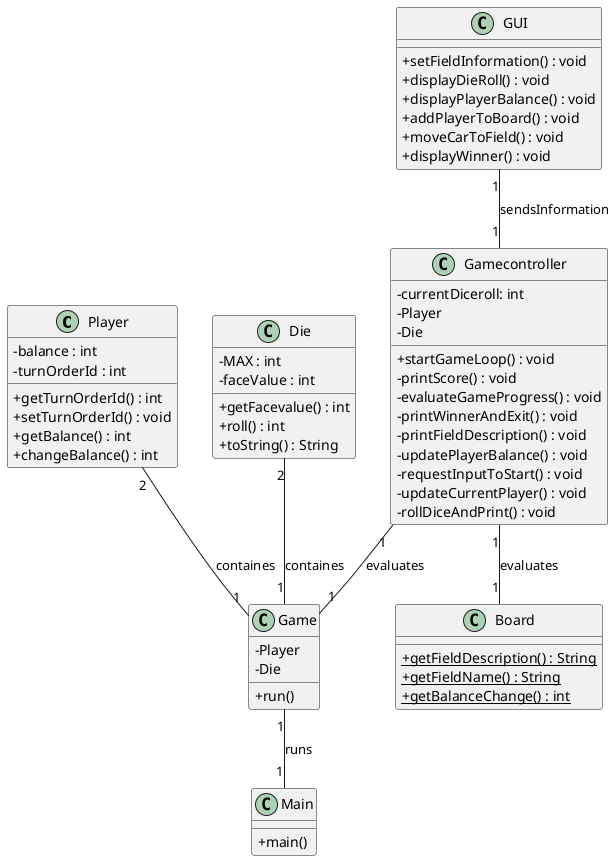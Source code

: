 @startuml
'https://plantuml.com/class-diagram
skinparam classAttributeIconSize 0

class Player{
- balance : int
- turnOrderId : int
+ getTurnOrderId() : int
+ setTurnOrderId() : void
+ getBalance() : int
+ changeBalance() : int
}
class Gamecontroller{
- currentDiceroll: int
- Player
- Die
+ startGameLoop() : void
- printScore() : void
- evaluateGameProgress() : void
-printWinnerAndExit() : void
-printFieldDescription() : void
-updatePlayerBalance() : void
-requestInputToStart() : void
-updateCurrentPlayer() : void
-rollDiceAndPrint() : void
}
class Game{
- Player
- Die
+ run()
}
class Die{
- MAX : int
- faceValue : int
+getFacevalue() : int
+roll() : int
+toString() : String
}
class Board{
{static}+ getFieldDescription() : String
{static}+ getFieldName() : String
{static}+ getBalanceChange() : int
}
class Main{
+ main()
}
class GUI{
+setFieldInformation() : void
+displayDieRoll() : void
+displayPlayerBalance() : void
+addPlayerToBoard() : void
+moveCarToField() : void
+displayWinner() : void

}

Die "2"--"1" Game : containes
Gamecontroller "1"--"1" Game : evaluates
Gamecontroller "1"--"1" Board : evaluates
Game "1"--"1" Main : runs
Player "2"--"1" Game : containes
GUI"1" -- "1"Gamecontroller : sendsInformation




@enduml